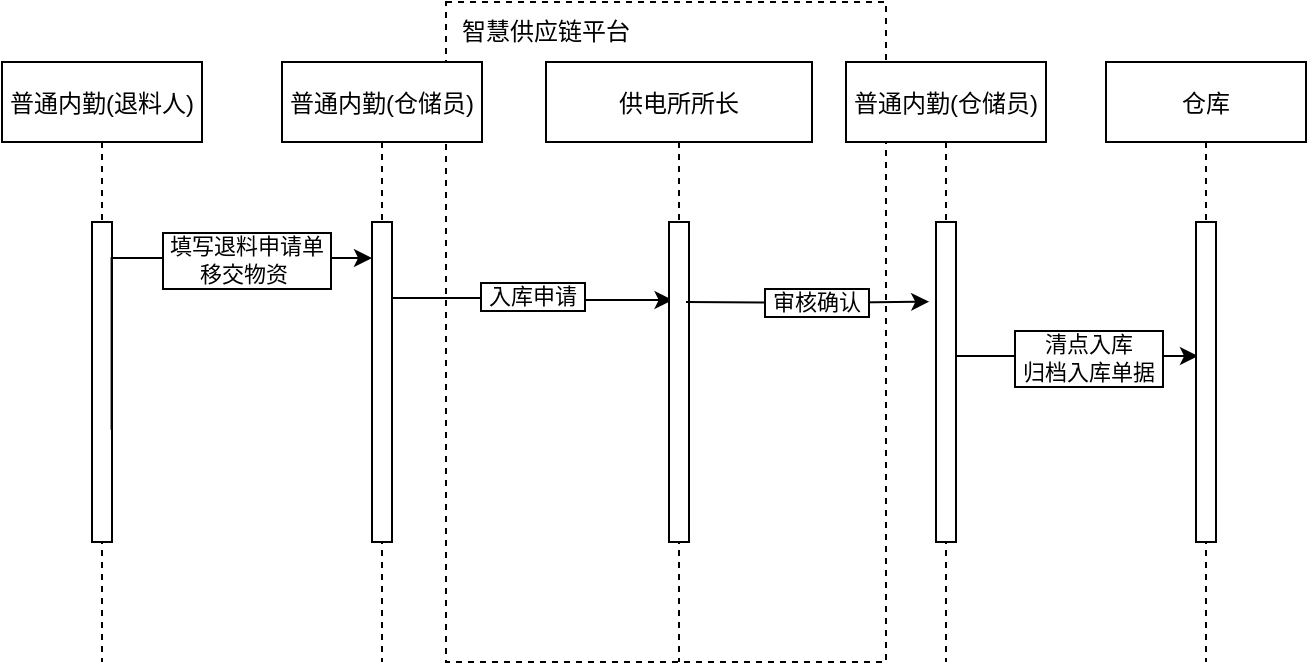 <mxfile version="17.1.0" type="github">
  <diagram id="kgpKYQtTHZ0yAKxKKP6v" name="Page-1">
    <mxGraphModel dx="1038" dy="539" grid="1" gridSize="10" guides="1" tooltips="1" connect="1" arrows="1" fold="1" page="1" pageScale="1" pageWidth="850" pageHeight="1100" math="0" shadow="0">
      <root>
        <mxCell id="0" />
        <mxCell id="1" parent="0" />
        <mxCell id="vwjRbtjDi1PxE9EHhfCs-16" value="" style="group" parent="1" vertex="1" connectable="0">
          <mxGeometry x="390" y="50" width="220" height="330" as="geometry" />
        </mxCell>
        <mxCell id="vwjRbtjDi1PxE9EHhfCs-12" value="" style="rounded=0;whiteSpace=wrap;html=1;dashed=1;" parent="vwjRbtjDi1PxE9EHhfCs-16" vertex="1">
          <mxGeometry width="220.0" height="330" as="geometry" />
        </mxCell>
        <mxCell id="vwjRbtjDi1PxE9EHhfCs-15" value="智慧供应链平台" style="text;html=1;strokeColor=none;fillColor=none;align=center;verticalAlign=middle;whiteSpace=wrap;rounded=0;dashed=1;" parent="vwjRbtjDi1PxE9EHhfCs-16" vertex="1">
          <mxGeometry width="100.0" height="30" as="geometry" />
        </mxCell>
        <mxCell id="3nuBFxr9cyL0pnOWT2aG-5" value="普通内勤(退料人)" style="shape=umlLifeline;perimeter=lifelinePerimeter;container=1;collapsible=0;recursiveResize=0;rounded=0;shadow=0;strokeWidth=1;" parent="1" vertex="1">
          <mxGeometry x="168" y="80" width="100" height="300" as="geometry" />
        </mxCell>
        <mxCell id="3nuBFxr9cyL0pnOWT2aG-6" value="" style="points=[];perimeter=orthogonalPerimeter;rounded=0;shadow=0;strokeWidth=1;" parent="3nuBFxr9cyL0pnOWT2aG-5" vertex="1">
          <mxGeometry x="45" y="80" width="10" height="160" as="geometry" />
        </mxCell>
        <mxCell id="vwjRbtjDi1PxE9EHhfCs-3" value="" style="edgeStyle=orthogonalEdgeStyle;rounded=0;orthogonalLoop=1;jettySize=auto;html=1;entryX=0.18;entryY=0.244;entryDx=0;entryDy=0;entryPerimeter=0;" parent="1" target="vwjRbtjDi1PxE9EHhfCs-2" edge="1">
          <mxGeometry relative="1" as="geometry">
            <mxPoint x="357.5" y="198" as="sourcePoint" />
            <mxPoint x="480" y="198" as="targetPoint" />
            <Array as="points">
              <mxPoint x="428" y="198" />
            </Array>
          </mxGeometry>
        </mxCell>
        <mxCell id="vwjRbtjDi1PxE9EHhfCs-4" value="&amp;nbsp;入库申请&amp;nbsp;" style="edgeLabel;html=1;align=center;verticalAlign=middle;resizable=0;points=[];labelBorderColor=default;" parent="vwjRbtjDi1PxE9EHhfCs-3" vertex="1" connectable="0">
          <mxGeometry x="-0.143" y="1" relative="1" as="geometry">
            <mxPoint x="12" as="offset" />
          </mxGeometry>
        </mxCell>
        <mxCell id="rodiACbuB2GBEc_c4jbR-5" value="普通内勤(仓储员)" style="shape=umlLifeline;perimeter=lifelinePerimeter;container=1;collapsible=0;recursiveResize=0;rounded=0;shadow=0;strokeWidth=1;" parent="1" vertex="1">
          <mxGeometry x="308" y="80" width="100" height="300" as="geometry" />
        </mxCell>
        <mxCell id="rodiACbuB2GBEc_c4jbR-7" value="" style="edgeStyle=orthogonalEdgeStyle;rounded=0;orthogonalLoop=1;jettySize=auto;html=1;exitX=0.98;exitY=0.649;exitDx=0;exitDy=0;exitPerimeter=0;" parent="rodiACbuB2GBEc_c4jbR-5" source="3nuBFxr9cyL0pnOWT2aG-6" edge="1">
          <mxGeometry relative="1" as="geometry">
            <mxPoint x="-88" y="98" as="sourcePoint" />
            <mxPoint x="45" y="98" as="targetPoint" />
            <Array as="points">
              <mxPoint x="-85" y="98" />
            </Array>
          </mxGeometry>
        </mxCell>
        <mxCell id="rodiACbuB2GBEc_c4jbR-8" value="&amp;nbsp;填写退料申请单&amp;nbsp;&lt;br&gt;移交物资&amp;nbsp;" style="edgeLabel;html=1;align=center;verticalAlign=middle;resizable=0;points=[];labelBorderColor=default;" parent="rodiACbuB2GBEc_c4jbR-7" vertex="1" connectable="0">
          <mxGeometry x="0.258" y="-1" relative="1" as="geometry">
            <mxPoint x="17" as="offset" />
          </mxGeometry>
        </mxCell>
        <mxCell id="rodiACbuB2GBEc_c4jbR-6" value="" style="points=[];perimeter=orthogonalPerimeter;rounded=0;shadow=0;strokeWidth=1;" parent="rodiACbuB2GBEc_c4jbR-5" vertex="1">
          <mxGeometry x="45" y="80" width="10" height="160" as="geometry" />
        </mxCell>
        <mxCell id="vwjRbtjDi1PxE9EHhfCs-1" value="供电所所长" style="shape=umlLifeline;perimeter=lifelinePerimeter;container=1;collapsible=0;recursiveResize=0;rounded=0;shadow=0;strokeWidth=1;" parent="1" vertex="1">
          <mxGeometry x="440" y="80" width="133" height="300" as="geometry" />
        </mxCell>
        <mxCell id="vwjRbtjDi1PxE9EHhfCs-2" value="" style="points=[];perimeter=orthogonalPerimeter;rounded=0;shadow=0;strokeWidth=1;" parent="vwjRbtjDi1PxE9EHhfCs-1" vertex="1">
          <mxGeometry x="61.5" y="80" width="10" height="160" as="geometry" />
        </mxCell>
        <mxCell id="yukyG56_AOji1KqiuoGP-3" value="" style="edgeStyle=orthogonalEdgeStyle;rounded=0;orthogonalLoop=1;jettySize=auto;html=1;entryX=-0.34;entryY=0.249;entryDx=0;entryDy=0;entryPerimeter=0;" parent="vwjRbtjDi1PxE9EHhfCs-1" target="vwjRbtjDi1PxE9EHhfCs-6" edge="1">
          <mxGeometry relative="1" as="geometry">
            <mxPoint x="70" y="120" as="sourcePoint" />
            <mxPoint x="184.3" y="121.04" as="targetPoint" />
            <Array as="points" />
          </mxGeometry>
        </mxCell>
        <mxCell id="yukyG56_AOji1KqiuoGP-4" value="&amp;nbsp;审核确认&amp;nbsp;" style="edgeLabel;html=1;align=center;verticalAlign=middle;resizable=0;points=[];labelBorderColor=default;" parent="yukyG56_AOji1KqiuoGP-3" vertex="1" connectable="0">
          <mxGeometry x="-0.143" y="1" relative="1" as="geometry">
            <mxPoint x="12" as="offset" />
          </mxGeometry>
        </mxCell>
        <mxCell id="vwjRbtjDi1PxE9EHhfCs-10" value="" style="edgeStyle=orthogonalEdgeStyle;rounded=0;orthogonalLoop=1;jettySize=auto;html=1;entryX=0.1;entryY=0.419;entryDx=0;entryDy=0;entryPerimeter=0;" parent="1" source="vwjRbtjDi1PxE9EHhfCs-5" target="vwjRbtjDi1PxE9EHhfCs-9" edge="1">
          <mxGeometry relative="1" as="geometry">
            <mxPoint x="720" y="240" as="targetPoint" />
            <Array as="points">
              <mxPoint x="650" y="227" />
              <mxPoint x="650" y="227" />
            </Array>
          </mxGeometry>
        </mxCell>
        <mxCell id="vwjRbtjDi1PxE9EHhfCs-11" value="清点入库&lt;br&gt;&amp;nbsp;归档入库单据&amp;nbsp;" style="edgeLabel;html=1;align=center;verticalAlign=middle;resizable=0;points=[];labelBorderColor=default;" parent="vwjRbtjDi1PxE9EHhfCs-10" vertex="1" connectable="0">
          <mxGeometry x="0.324" y="-1" relative="1" as="geometry">
            <mxPoint x="-13" as="offset" />
          </mxGeometry>
        </mxCell>
        <mxCell id="vwjRbtjDi1PxE9EHhfCs-5" value="普通内勤(仓储员)" style="shape=umlLifeline;perimeter=lifelinePerimeter;container=1;collapsible=0;recursiveResize=0;rounded=0;shadow=0;strokeWidth=1;" parent="1" vertex="1">
          <mxGeometry x="590" y="80" width="100" height="300" as="geometry" />
        </mxCell>
        <mxCell id="vwjRbtjDi1PxE9EHhfCs-6" value="" style="points=[];perimeter=orthogonalPerimeter;rounded=0;shadow=0;strokeWidth=1;" parent="vwjRbtjDi1PxE9EHhfCs-5" vertex="1">
          <mxGeometry x="45" y="80" width="10" height="160" as="geometry" />
        </mxCell>
        <mxCell id="vwjRbtjDi1PxE9EHhfCs-8" value="仓库" style="shape=umlLifeline;perimeter=lifelinePerimeter;container=1;collapsible=0;recursiveResize=0;rounded=0;shadow=0;strokeWidth=1;" parent="1" vertex="1">
          <mxGeometry x="720" y="80" width="100" height="300" as="geometry" />
        </mxCell>
        <mxCell id="vwjRbtjDi1PxE9EHhfCs-9" value="" style="points=[];perimeter=orthogonalPerimeter;rounded=0;shadow=0;strokeWidth=1;" parent="vwjRbtjDi1PxE9EHhfCs-8" vertex="1">
          <mxGeometry x="45" y="80" width="10" height="160" as="geometry" />
        </mxCell>
      </root>
    </mxGraphModel>
  </diagram>
</mxfile>
